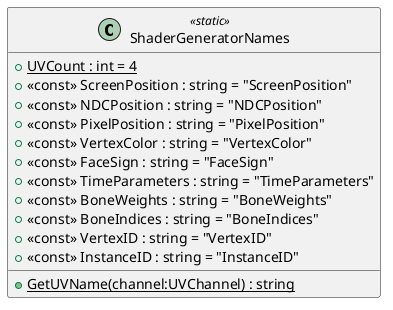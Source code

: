 @startuml
class ShaderGeneratorNames <<static>> {
    + {static} UVCount : int = 4
    + <<const>> ScreenPosition : string = "ScreenPosition"
    + <<const>> NDCPosition : string = "NDCPosition"
    + <<const>> PixelPosition : string = "PixelPosition"
    + <<const>> VertexColor : string = "VertexColor"
    + <<const>> FaceSign : string = "FaceSign"
    + <<const>> TimeParameters : string = "TimeParameters"
    + <<const>> BoneWeights : string = "BoneWeights"
    + <<const>> BoneIndices : string = "BoneIndices"
    + <<const>> VertexID : string = "VertexID"
    + <<const>> InstanceID : string = "InstanceID"
    + {static} GetUVName(channel:UVChannel) : string
}
@enduml
